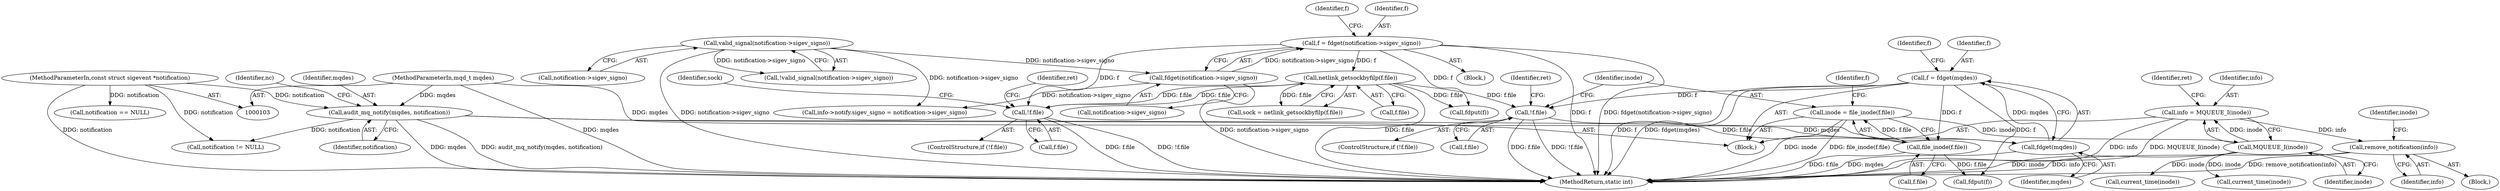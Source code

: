 digraph "0_linux_f991af3daabaecff34684fd51fac80319d1baad1@pointer" {
"1000312" [label="(Call,info = MQUEUE_I(inode))"];
"1000314" [label="(Call,MQUEUE_I(inode))"];
"1000290" [label="(Call,inode = file_inode(f.file))"];
"1000292" [label="(Call,file_inode(f.file))"];
"1000275" [label="(Call,f = fdget(mqdes))"];
"1000277" [label="(Call,fdget(mqdes))"];
"1000113" [label="(Call,audit_mq_notify(mqdes, notification))"];
"1000104" [label="(MethodParameterIn,mqd_t mqdes)"];
"1000105" [label="(MethodParameterIn,const struct sigevent *notification)"];
"1000280" [label="(Call,!f.file)"];
"1000227" [label="(Call,netlink_getsockbyfilp(f.file))"];
"1000208" [label="(Call,f = fdget(notification->sigev_signo))"];
"1000210" [label="(Call,fdget(notification->sigev_signo))"];
"1000157" [label="(Call,valid_signal(notification->sigev_signo))"];
"1000215" [label="(Call,!f.file)"];
"1000337" [label="(Call,remove_notification(info))"];
"1000104" [label="(MethodParameterIn,mqd_t mqdes)"];
"1000282" [label="(Identifier,f)"];
"1000317" [label="(Identifier,ret)"];
"1000291" [label="(Identifier,inode)"];
"1000341" [label="(Identifier,inode)"];
"1000276" [label="(Identifier,f)"];
"1000117" [label="(Identifier,nc)"];
"1000113" [label="(Call,audit_mq_notify(mqdes, notification))"];
"1000228" [label="(Call,f.file)"];
"1000403" [label="(Call,info->notify.sigev_signo = notification->sigev_signo)"];
"1000473" [label="(MethodReturn,static int)"];
"1000231" [label="(Call,fdput(f))"];
"1000216" [label="(Call,f.file)"];
"1000312" [label="(Call,info = MQUEUE_I(inode))"];
"1000315" [label="(Identifier,inode)"];
"1000278" [label="(Identifier,mqdes)"];
"1000279" [label="(ControlStructure,if (!f.file))"];
"1000215" [label="(Call,!f.file)"];
"1000290" [label="(Call,inode = file_inode(f.file))"];
"1000171" [label="(Block,)"];
"1000338" [label="(Identifier,info)"];
"1000325" [label="(Call,notification == NULL)"];
"1000217" [label="(Identifier,f)"];
"1000450" [label="(Call,current_time(inode))"];
"1000114" [label="(Identifier,mqdes)"];
"1000210" [label="(Call,fdget(notification->sigev_signo))"];
"1000275" [label="(Call,f = fdget(mqdes))"];
"1000156" [label="(Call,!valid_signal(notification->sigev_signo))"];
"1000313" [label="(Identifier,info)"];
"1000286" [label="(Identifier,ret)"];
"1000347" [label="(Call,current_time(inode))"];
"1000458" [label="(Call,fdput(f))"];
"1000280" [label="(Call,!f.file)"];
"1000158" [label="(Call,notification->sigev_signo)"];
"1000293" [label="(Call,f.file)"];
"1000277" [label="(Call,fdget(mqdes))"];
"1000225" [label="(Call,sock = netlink_getsockbyfilp(f.file))"];
"1000336" [label="(Block,)"];
"1000281" [label="(Call,f.file)"];
"1000221" [label="(Identifier,ret)"];
"1000292" [label="(Call,file_inode(f.file))"];
"1000209" [label="(Identifier,f)"];
"1000301" [label="(Identifier,f)"];
"1000157" [label="(Call,valid_signal(notification->sigev_signo))"];
"1000214" [label="(ControlStructure,if (!f.file))"];
"1000314" [label="(Call,MQUEUE_I(inode))"];
"1000208" [label="(Call,f = fdget(notification->sigev_signo))"];
"1000337" [label="(Call,remove_notification(info))"];
"1000123" [label="(Call,notification != NULL)"];
"1000227" [label="(Call,netlink_getsockbyfilp(f.file))"];
"1000211" [label="(Call,notification->sigev_signo)"];
"1000105" [label="(MethodParameterIn,const struct sigevent *notification)"];
"1000226" [label="(Identifier,sock)"];
"1000106" [label="(Block,)"];
"1000115" [label="(Identifier,notification)"];
"1000312" -> "1000106"  [label="AST: "];
"1000312" -> "1000314"  [label="CFG: "];
"1000313" -> "1000312"  [label="AST: "];
"1000314" -> "1000312"  [label="AST: "];
"1000317" -> "1000312"  [label="CFG: "];
"1000312" -> "1000473"  [label="DDG: info"];
"1000312" -> "1000473"  [label="DDG: MQUEUE_I(inode)"];
"1000314" -> "1000312"  [label="DDG: inode"];
"1000312" -> "1000337"  [label="DDG: info"];
"1000314" -> "1000315"  [label="CFG: "];
"1000315" -> "1000314"  [label="AST: "];
"1000314" -> "1000473"  [label="DDG: inode"];
"1000290" -> "1000314"  [label="DDG: inode"];
"1000314" -> "1000347"  [label="DDG: inode"];
"1000314" -> "1000450"  [label="DDG: inode"];
"1000290" -> "1000106"  [label="AST: "];
"1000290" -> "1000292"  [label="CFG: "];
"1000291" -> "1000290"  [label="AST: "];
"1000292" -> "1000290"  [label="AST: "];
"1000301" -> "1000290"  [label="CFG: "];
"1000290" -> "1000473"  [label="DDG: inode"];
"1000290" -> "1000473"  [label="DDG: file_inode(f.file)"];
"1000292" -> "1000290"  [label="DDG: f.file"];
"1000292" -> "1000293"  [label="CFG: "];
"1000293" -> "1000292"  [label="AST: "];
"1000292" -> "1000473"  [label="DDG: f.file"];
"1000275" -> "1000292"  [label="DDG: f"];
"1000280" -> "1000292"  [label="DDG: f.file"];
"1000292" -> "1000458"  [label="DDG: f.file"];
"1000275" -> "1000106"  [label="AST: "];
"1000275" -> "1000277"  [label="CFG: "];
"1000276" -> "1000275"  [label="AST: "];
"1000277" -> "1000275"  [label="AST: "];
"1000282" -> "1000275"  [label="CFG: "];
"1000275" -> "1000473"  [label="DDG: f"];
"1000275" -> "1000473"  [label="DDG: fdget(mqdes)"];
"1000277" -> "1000275"  [label="DDG: mqdes"];
"1000275" -> "1000280"  [label="DDG: f"];
"1000275" -> "1000458"  [label="DDG: f"];
"1000277" -> "1000278"  [label="CFG: "];
"1000278" -> "1000277"  [label="AST: "];
"1000277" -> "1000473"  [label="DDG: mqdes"];
"1000113" -> "1000277"  [label="DDG: mqdes"];
"1000104" -> "1000277"  [label="DDG: mqdes"];
"1000113" -> "1000106"  [label="AST: "];
"1000113" -> "1000115"  [label="CFG: "];
"1000114" -> "1000113"  [label="AST: "];
"1000115" -> "1000113"  [label="AST: "];
"1000117" -> "1000113"  [label="CFG: "];
"1000113" -> "1000473"  [label="DDG: mqdes"];
"1000113" -> "1000473"  [label="DDG: audit_mq_notify(mqdes, notification)"];
"1000104" -> "1000113"  [label="DDG: mqdes"];
"1000105" -> "1000113"  [label="DDG: notification"];
"1000113" -> "1000123"  [label="DDG: notification"];
"1000104" -> "1000103"  [label="AST: "];
"1000104" -> "1000473"  [label="DDG: mqdes"];
"1000105" -> "1000103"  [label="AST: "];
"1000105" -> "1000473"  [label="DDG: notification"];
"1000105" -> "1000123"  [label="DDG: notification"];
"1000105" -> "1000325"  [label="DDG: notification"];
"1000280" -> "1000279"  [label="AST: "];
"1000280" -> "1000281"  [label="CFG: "];
"1000281" -> "1000280"  [label="AST: "];
"1000286" -> "1000280"  [label="CFG: "];
"1000291" -> "1000280"  [label="CFG: "];
"1000280" -> "1000473"  [label="DDG: !f.file"];
"1000280" -> "1000473"  [label="DDG: f.file"];
"1000227" -> "1000280"  [label="DDG: f.file"];
"1000227" -> "1000225"  [label="AST: "];
"1000227" -> "1000228"  [label="CFG: "];
"1000228" -> "1000227"  [label="AST: "];
"1000225" -> "1000227"  [label="CFG: "];
"1000227" -> "1000473"  [label="DDG: f.file"];
"1000227" -> "1000215"  [label="DDG: f.file"];
"1000227" -> "1000225"  [label="DDG: f.file"];
"1000208" -> "1000227"  [label="DDG: f"];
"1000215" -> "1000227"  [label="DDG: f.file"];
"1000227" -> "1000231"  [label="DDG: f.file"];
"1000208" -> "1000171"  [label="AST: "];
"1000208" -> "1000210"  [label="CFG: "];
"1000209" -> "1000208"  [label="AST: "];
"1000210" -> "1000208"  [label="AST: "];
"1000217" -> "1000208"  [label="CFG: "];
"1000208" -> "1000473"  [label="DDG: f"];
"1000208" -> "1000473"  [label="DDG: fdget(notification->sigev_signo)"];
"1000210" -> "1000208"  [label="DDG: notification->sigev_signo"];
"1000208" -> "1000215"  [label="DDG: f"];
"1000208" -> "1000231"  [label="DDG: f"];
"1000210" -> "1000211"  [label="CFG: "];
"1000211" -> "1000210"  [label="AST: "];
"1000210" -> "1000473"  [label="DDG: notification->sigev_signo"];
"1000157" -> "1000210"  [label="DDG: notification->sigev_signo"];
"1000210" -> "1000403"  [label="DDG: notification->sigev_signo"];
"1000157" -> "1000156"  [label="AST: "];
"1000157" -> "1000158"  [label="CFG: "];
"1000158" -> "1000157"  [label="AST: "];
"1000156" -> "1000157"  [label="CFG: "];
"1000157" -> "1000473"  [label="DDG: notification->sigev_signo"];
"1000157" -> "1000156"  [label="DDG: notification->sigev_signo"];
"1000157" -> "1000403"  [label="DDG: notification->sigev_signo"];
"1000215" -> "1000214"  [label="AST: "];
"1000215" -> "1000216"  [label="CFG: "];
"1000216" -> "1000215"  [label="AST: "];
"1000221" -> "1000215"  [label="CFG: "];
"1000226" -> "1000215"  [label="CFG: "];
"1000215" -> "1000473"  [label="DDG: f.file"];
"1000215" -> "1000473"  [label="DDG: !f.file"];
"1000337" -> "1000336"  [label="AST: "];
"1000337" -> "1000338"  [label="CFG: "];
"1000338" -> "1000337"  [label="AST: "];
"1000341" -> "1000337"  [label="CFG: "];
"1000337" -> "1000473"  [label="DDG: info"];
"1000337" -> "1000473"  [label="DDG: remove_notification(info)"];
}

